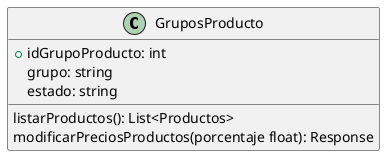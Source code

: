 @startuml GruposProducto
class GruposProducto{
    +idGrupoProducto: int
    grupo: string
    estado: string

    listarProductos(): List<Productos>
    modificarPreciosProductos(porcentaje float): Response
}
@enduml